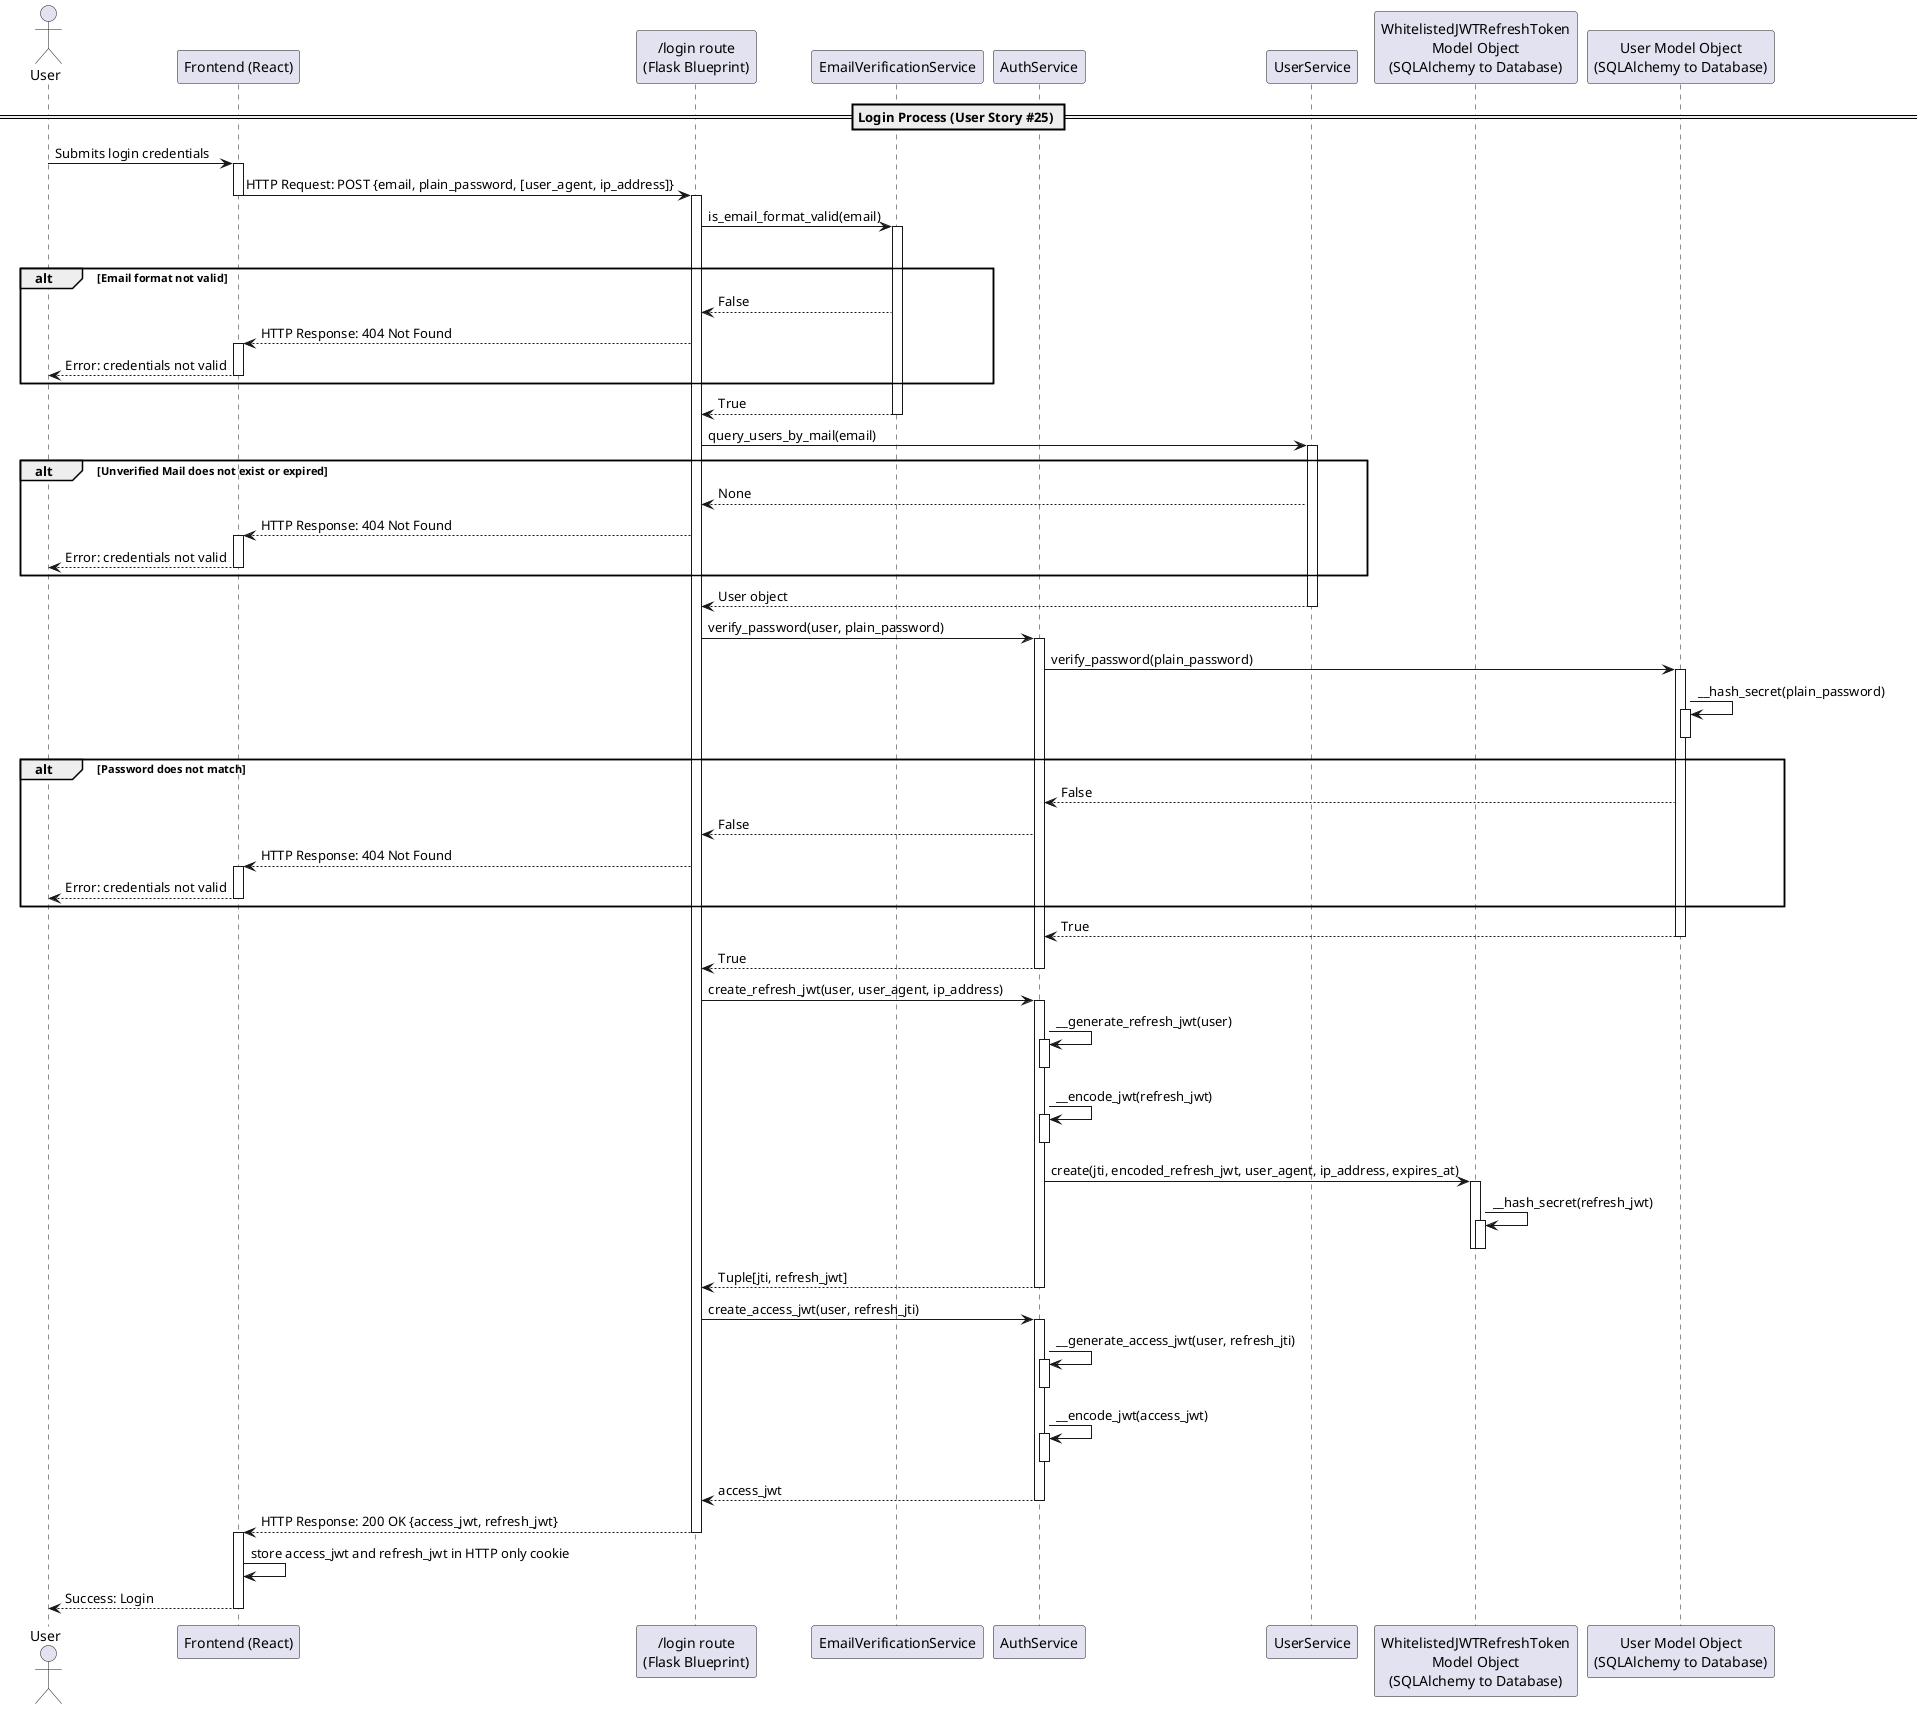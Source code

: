 @startuml
actor "User" as AppUser
participant "Frontend (React)" as FE
participant "/login route\n(Flask Blueprint)" as LR
participant "EmailVerificationService" as ES
participant "AuthService" as AS
participant "UserService" as US
participant "WhitelistedJWTRefreshToken\nModel Object\n(SQLAlchemy to Database)" as WM
participant "User Model Object\n(SQLAlchemy to Database)" as UM

== Login Process (User Story #25) ==
AppUser -> FE: Submits login credentials
activate FE
FE -> LR : HTTP Request: POST {email, plain_password, [user_agent, ip_address]}
deactivate FE
activate LR
LR -> ES : is_email_format_valid(email)
activate ES
alt
alt Email format not valid
    LR <-- ES : False
    FE <-- LR : HTTP Response: 404 Not Found
    activate FE
    AppUser <-- FE : Error: credentials not valid
    deactivate FE
end
LR <-- ES : True
deactivate ES
LR -> US : query_users_by_mail(email)
activate US
alt Unverified Mail does not exist or expired
    LR <-- US : None
    FE <-- LR : HTTP Response: 404 Not Found
    activate FE
    AppUser <-- FE : Error: credentials not valid
    deactivate FE
end
LR <-- US : User object
deactivate US
LR -> AS : verify_password(user, plain_password)
activate AS
AS -> UM : verify_password(plain_password)
activate UM
UM -> UM : __hash_secret(plain_password)
activate UM
deactivate UM
alt Password does not match
    AS <-- UM : False
    LR <-- AS : False
    FE <-- LR : HTTP Response: 404 Not Found
    activate FE
    AppUser <-- FE : Error: credentials not valid
    deactivate FE
end
AS <-- UM : True
deactivate UM
LR <-- AS : True
deactivate AS
LR -> AS : create_refresh_jwt(user, user_agent, ip_address)
activate AS
AS -> AS : __generate_refresh_jwt(user)
activate AS
deactivate AS
AS -> AS : __encode_jwt(refresh_jwt)
activate AS
deactivate AS
AS -> WM : create(jti, encoded_refresh_jwt, user_agent, ip_address, expires_at)
activate WM
WM -> WM : __hash_secret(refresh_jwt)
activate WM
deactivate WM
deactivate WM
LR <-- AS : Tuple[jti, refresh_jwt]
deactivate AS
LR -> AS : create_access_jwt(user, refresh_jti)
activate AS
AS -> AS : __generate_access_jwt(user, refresh_jti)
activate AS
deactivate AS
AS -> AS : __encode_jwt(access_jwt)
activate AS
deactivate AS
LR <-- AS : access_jwt
deactivate AS
FE <-- LR : HTTP Response: 200 OK {access_jwt, refresh_jwt}
deactivate LR
activate FE
FE -> FE : store access_jwt and refresh_jwt in HTTP only cookie
AppUser <-- FE : Success: Login
deactivate FE
@enduml